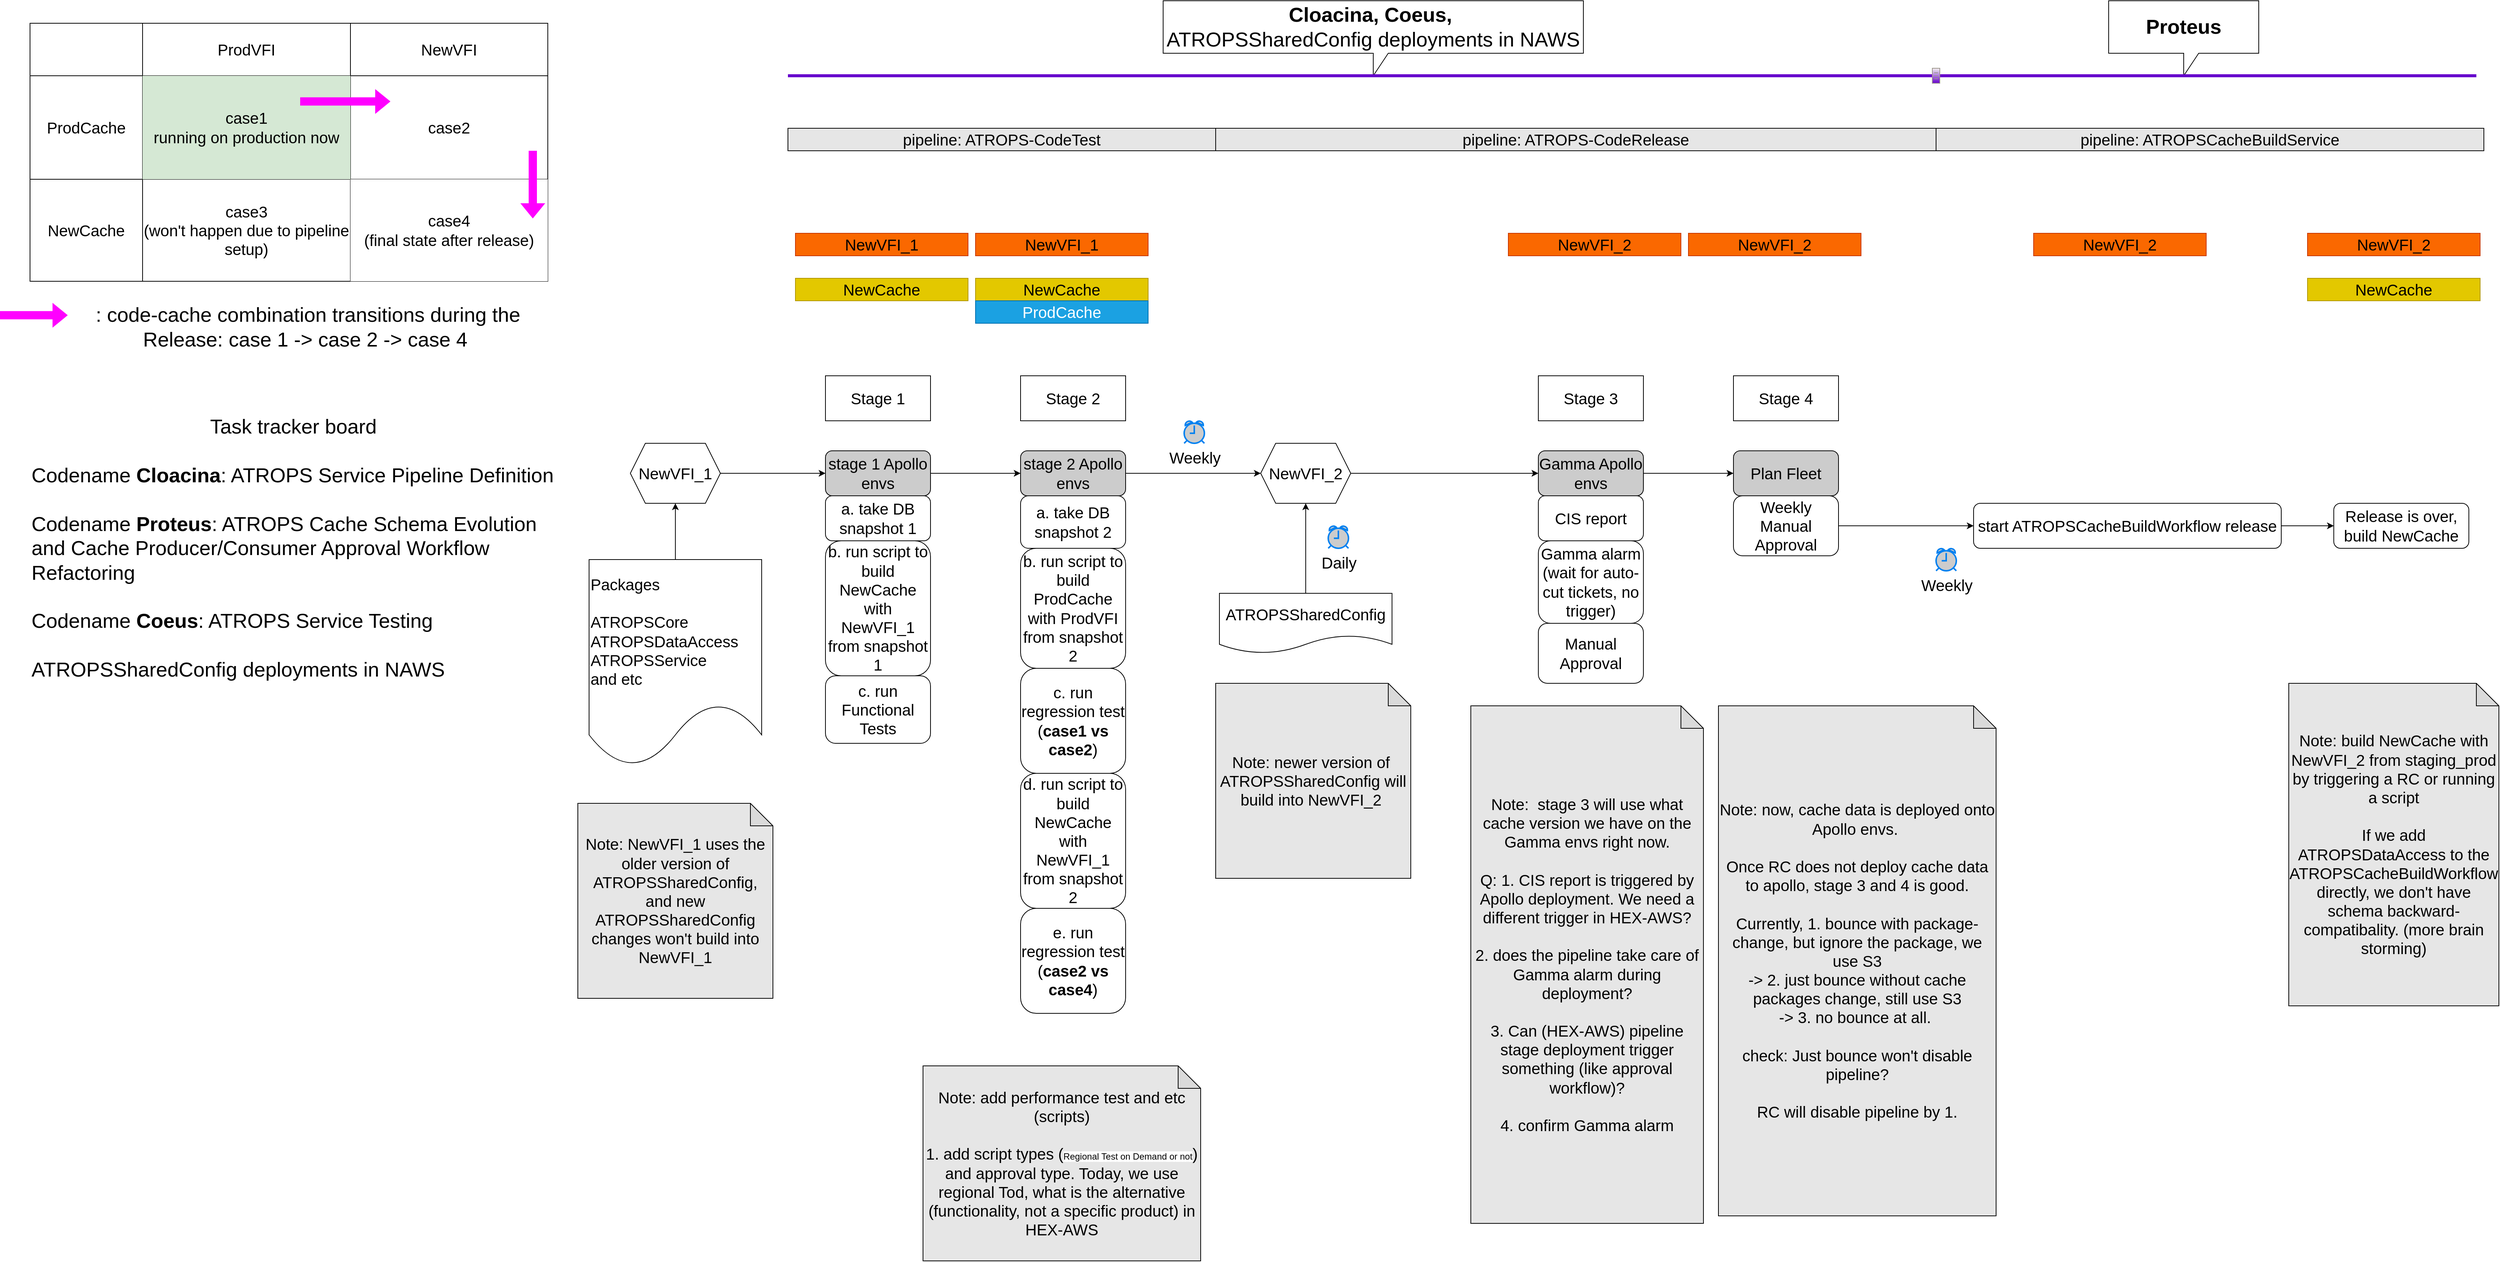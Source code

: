 <mxfile version="15.7.4" type="github">
  <diagram id="9V4gXKh2e1AULSLboZQO" name="Cloacina - Standardization of ATROPSService Pipelines">
    <mxGraphModel dx="3006" dy="3987" grid="1" gridSize="10" guides="1" tooltips="1" connect="1" arrows="1" fold="1" page="1" pageScale="1" pageWidth="850" pageHeight="1100" math="0" shadow="0">
      <root>
        <mxCell id="no3aaxT7zXqI6Jh2efV5-0" />
        <mxCell id="no3aaxT7zXqI6Jh2efV5-1" parent="no3aaxT7zXqI6Jh2efV5-0" />
        <mxCell id="9WPeCQV-4AYHPgkLnWjW-0" value="" style="shape=table;html=1;whiteSpace=wrap;startSize=0;container=1;collapsible=0;childLayout=tableLayout;fontSize=21;" parent="no3aaxT7zXqI6Jh2efV5-1" vertex="1">
          <mxGeometry x="-1140" y="-240" width="690" height="344" as="geometry" />
        </mxCell>
        <mxCell id="9WPeCQV-4AYHPgkLnWjW-1" value="" style="shape=partialRectangle;html=1;whiteSpace=wrap;collapsible=0;dropTarget=0;pointerEvents=0;fillColor=none;top=0;left=0;bottom=0;right=0;points=[[0,0.5],[1,0.5]];portConstraint=eastwest;fontSize=21;" parent="9WPeCQV-4AYHPgkLnWjW-0" vertex="1">
          <mxGeometry width="690" height="70" as="geometry" />
        </mxCell>
        <mxCell id="9WPeCQV-4AYHPgkLnWjW-2" value="" style="shape=partialRectangle;html=1;whiteSpace=wrap;connectable=0;fillColor=none;top=0;left=0;bottom=0;right=0;overflow=hidden;pointerEvents=1;fontSize=21;" parent="9WPeCQV-4AYHPgkLnWjW-1" vertex="1">
          <mxGeometry width="150" height="70" as="geometry">
            <mxRectangle width="150" height="70" as="alternateBounds" />
          </mxGeometry>
        </mxCell>
        <mxCell id="9WPeCQV-4AYHPgkLnWjW-3" value="ProdVFI" style="shape=partialRectangle;html=1;whiteSpace=wrap;connectable=0;fillColor=none;top=0;left=0;bottom=0;right=0;overflow=hidden;pointerEvents=1;fontSize=21;" parent="9WPeCQV-4AYHPgkLnWjW-1" vertex="1">
          <mxGeometry x="150" width="277" height="70" as="geometry">
            <mxRectangle width="277" height="70" as="alternateBounds" />
          </mxGeometry>
        </mxCell>
        <mxCell id="9WPeCQV-4AYHPgkLnWjW-4" value="NewVFI" style="shape=partialRectangle;html=1;whiteSpace=wrap;connectable=0;fillColor=none;top=0;left=0;bottom=0;right=0;overflow=hidden;pointerEvents=1;fontSize=21;" parent="9WPeCQV-4AYHPgkLnWjW-1" vertex="1">
          <mxGeometry x="427" width="263" height="70" as="geometry">
            <mxRectangle width="263" height="70" as="alternateBounds" />
          </mxGeometry>
        </mxCell>
        <mxCell id="9WPeCQV-4AYHPgkLnWjW-5" value="" style="shape=partialRectangle;html=1;whiteSpace=wrap;collapsible=0;dropTarget=0;pointerEvents=0;fillColor=none;top=0;left=0;bottom=0;right=0;points=[[0,0.5],[1,0.5]];portConstraint=eastwest;fontSize=21;" parent="9WPeCQV-4AYHPgkLnWjW-0" vertex="1">
          <mxGeometry y="70" width="690" height="138" as="geometry" />
        </mxCell>
        <mxCell id="9WPeCQV-4AYHPgkLnWjW-6" value="ProdCache" style="shape=partialRectangle;html=1;whiteSpace=wrap;connectable=0;fillColor=none;top=0;left=0;bottom=0;right=0;overflow=hidden;pointerEvents=1;fontSize=21;" parent="9WPeCQV-4AYHPgkLnWjW-5" vertex="1">
          <mxGeometry width="150" height="138" as="geometry">
            <mxRectangle width="150" height="138" as="alternateBounds" />
          </mxGeometry>
        </mxCell>
        <mxCell id="9WPeCQV-4AYHPgkLnWjW-7" value="case1&lt;br style=&quot;font-size: 21px;&quot;&gt;running on production now" style="shape=partialRectangle;html=1;whiteSpace=wrap;connectable=0;fillColor=#d5e8d4;top=0;left=0;bottom=0;right=0;overflow=hidden;pointerEvents=1;fontSize=21;strokeColor=#82b366;" parent="9WPeCQV-4AYHPgkLnWjW-5" vertex="1">
          <mxGeometry x="150" width="277" height="138" as="geometry">
            <mxRectangle width="277" height="138" as="alternateBounds" />
          </mxGeometry>
        </mxCell>
        <mxCell id="9WPeCQV-4AYHPgkLnWjW-8" value="case2" style="shape=partialRectangle;html=1;whiteSpace=wrap;connectable=0;fillColor=none;top=0;left=0;bottom=0;right=0;overflow=hidden;pointerEvents=1;fontSize=21;" parent="9WPeCQV-4AYHPgkLnWjW-5" vertex="1">
          <mxGeometry x="427" width="263" height="138" as="geometry">
            <mxRectangle width="263" height="138" as="alternateBounds" />
          </mxGeometry>
        </mxCell>
        <mxCell id="9WPeCQV-4AYHPgkLnWjW-9" value="" style="shape=partialRectangle;html=1;whiteSpace=wrap;collapsible=0;dropTarget=0;pointerEvents=0;fillColor=none;top=0;left=0;bottom=0;right=0;points=[[0,0.5],[1,0.5]];portConstraint=eastwest;fontSize=21;" parent="9WPeCQV-4AYHPgkLnWjW-0" vertex="1">
          <mxGeometry y="208" width="690" height="136" as="geometry" />
        </mxCell>
        <mxCell id="9WPeCQV-4AYHPgkLnWjW-10" value="NewCache" style="shape=partialRectangle;html=1;whiteSpace=wrap;connectable=0;fillColor=none;top=0;left=0;bottom=0;right=0;overflow=hidden;pointerEvents=1;fontSize=21;" parent="9WPeCQV-4AYHPgkLnWjW-9" vertex="1">
          <mxGeometry width="150" height="136" as="geometry">
            <mxRectangle width="150" height="136" as="alternateBounds" />
          </mxGeometry>
        </mxCell>
        <mxCell id="9WPeCQV-4AYHPgkLnWjW-11" value="case3&lt;br style=&quot;font-size: 21px&quot;&gt;(won&#39;t happen due to pipeline setup)" style="shape=partialRectangle;html=1;whiteSpace=wrap;connectable=0;fillColor=none;top=0;left=0;bottom=0;right=0;overflow=hidden;pointerEvents=1;fontSize=21;" parent="9WPeCQV-4AYHPgkLnWjW-9" vertex="1">
          <mxGeometry x="150" width="277" height="136" as="geometry">
            <mxRectangle width="277" height="136" as="alternateBounds" />
          </mxGeometry>
        </mxCell>
        <mxCell id="9WPeCQV-4AYHPgkLnWjW-12" value="case4&lt;br style=&quot;font-size: 21px&quot;&gt;(final state after release)" style="shape=partialRectangle;html=1;whiteSpace=wrap;connectable=0;top=0;left=0;bottom=0;right=0;overflow=hidden;pointerEvents=1;fontSize=21;" parent="9WPeCQV-4AYHPgkLnWjW-9" vertex="1">
          <mxGeometry x="427" width="263" height="136" as="geometry">
            <mxRectangle width="263" height="136" as="alternateBounds" />
          </mxGeometry>
        </mxCell>
        <mxCell id="zHk_zccn7sM2cKgAnjVr-47" style="edgeStyle=orthogonalEdgeStyle;rounded=0;orthogonalLoop=1;jettySize=auto;html=1;exitX=1;exitY=0.5;exitDx=0;exitDy=0;entryX=0;entryY=0.5;entryDx=0;entryDy=0;fontSize=21;" parent="no3aaxT7zXqI6Jh2efV5-1" source="9WPeCQV-4AYHPgkLnWjW-13" target="DKCCvubMgbT0HmaUvDGG-2" edge="1">
          <mxGeometry relative="1" as="geometry" />
        </mxCell>
        <mxCell id="9WPeCQV-4AYHPgkLnWjW-13" value="stage 1 Apollo envs" style="rounded=1;whiteSpace=wrap;html=1;fontSize=21;fillColor=#CCCCCC;" parent="no3aaxT7zXqI6Jh2efV5-1" vertex="1">
          <mxGeometry x="-80" y="330" width="140" height="60" as="geometry" />
        </mxCell>
        <mxCell id="DKCCvubMgbT0HmaUvDGG-0" value="Stage 1" style="rounded=0;whiteSpace=wrap;html=1;fontSize=21;" parent="no3aaxT7zXqI6Jh2efV5-1" vertex="1">
          <mxGeometry x="-80" y="230" width="140" height="60" as="geometry" />
        </mxCell>
        <mxCell id="DKCCvubMgbT0HmaUvDGG-1" value="Stage 2" style="rounded=0;whiteSpace=wrap;html=1;fontSize=21;" parent="no3aaxT7zXqI6Jh2efV5-1" vertex="1">
          <mxGeometry x="180" y="230" width="140" height="60" as="geometry" />
        </mxCell>
        <mxCell id="zHk_zccn7sM2cKgAnjVr-60" style="edgeStyle=orthogonalEdgeStyle;rounded=0;orthogonalLoop=1;jettySize=auto;html=1;exitX=1;exitY=0.5;exitDx=0;exitDy=0;entryX=0;entryY=0.5;entryDx=0;entryDy=0;fontSize=21;" parent="no3aaxT7zXqI6Jh2efV5-1" source="DKCCvubMgbT0HmaUvDGG-2" target="zHk_zccn7sM2cKgAnjVr-57" edge="1">
          <mxGeometry relative="1" as="geometry" />
        </mxCell>
        <mxCell id="DKCCvubMgbT0HmaUvDGG-2" value="stage 2 Apollo envs" style="rounded=1;whiteSpace=wrap;html=1;fontSize=21;fillColor=#CCCCCC;" parent="no3aaxT7zXqI6Jh2efV5-1" vertex="1">
          <mxGeometry x="180" y="330" width="140" height="60" as="geometry" />
        </mxCell>
        <mxCell id="zHk_zccn7sM2cKgAnjVr-0" value="Stage 3" style="rounded=0;whiteSpace=wrap;html=1;fontSize=21;" parent="no3aaxT7zXqI6Jh2efV5-1" vertex="1">
          <mxGeometry x="870" y="230" width="140" height="60" as="geometry" />
        </mxCell>
        <mxCell id="zHk_zccn7sM2cKgAnjVr-48" style="edgeStyle=orthogonalEdgeStyle;rounded=0;orthogonalLoop=1;jettySize=auto;html=1;exitX=1;exitY=0.5;exitDx=0;exitDy=0;entryX=0;entryY=0.5;entryDx=0;entryDy=0;fontSize=21;" parent="no3aaxT7zXqI6Jh2efV5-1" source="zHk_zccn7sM2cKgAnjVr-1" target="zHk_zccn7sM2cKgAnjVr-3" edge="1">
          <mxGeometry relative="1" as="geometry" />
        </mxCell>
        <mxCell id="zHk_zccn7sM2cKgAnjVr-1" value="Gamma Apollo envs" style="rounded=1;whiteSpace=wrap;html=1;fontSize=21;fillColor=#CCCCCC;" parent="no3aaxT7zXqI6Jh2efV5-1" vertex="1">
          <mxGeometry x="870" y="330" width="140" height="60" as="geometry" />
        </mxCell>
        <mxCell id="zHk_zccn7sM2cKgAnjVr-2" value="Stage 4" style="rounded=0;whiteSpace=wrap;html=1;fontSize=21;" parent="no3aaxT7zXqI6Jh2efV5-1" vertex="1">
          <mxGeometry x="1130" y="230" width="140" height="60" as="geometry" />
        </mxCell>
        <mxCell id="zHk_zccn7sM2cKgAnjVr-3" value="Plan Fleet" style="rounded=1;whiteSpace=wrap;html=1;fontSize=21;fillColor=#CCCCCC;" parent="no3aaxT7zXqI6Jh2efV5-1" vertex="1">
          <mxGeometry x="1130" y="330" width="140" height="60" as="geometry" />
        </mxCell>
        <mxCell id="zHk_zccn7sM2cKgAnjVr-6" value="NewCache" style="rounded=0;whiteSpace=wrap;html=1;fontSize=21;fillColor=#e3c800;fontColor=#000000;strokeColor=#B09500;" parent="no3aaxT7zXqI6Jh2efV5-1" vertex="1">
          <mxGeometry x="-120" y="100" width="230" height="30" as="geometry" />
        </mxCell>
        <mxCell id="zHk_zccn7sM2cKgAnjVr-7" value="NewVFI_1" style="rounded=0;whiteSpace=wrap;html=1;fontSize=21;fillColor=#fa6800;fontColor=#000000;strokeColor=#C73500;" parent="no3aaxT7zXqI6Jh2efV5-1" vertex="1">
          <mxGeometry x="-120" y="40" width="230" height="30" as="geometry" />
        </mxCell>
        <mxCell id="zHk_zccn7sM2cKgAnjVr-18" value="NewCache" style="rounded=0;whiteSpace=wrap;html=1;fontSize=21;fillColor=#e3c800;fontColor=#000000;strokeColor=#B09500;" parent="no3aaxT7zXqI6Jh2efV5-1" vertex="1">
          <mxGeometry x="120" y="100" width="230" height="30" as="geometry" />
        </mxCell>
        <mxCell id="zHk_zccn7sM2cKgAnjVr-19" value="NewVFI_1" style="rounded=0;whiteSpace=wrap;html=1;fontSize=21;fillColor=#fa6800;fontColor=#000000;strokeColor=#C73500;" parent="no3aaxT7zXqI6Jh2efV5-1" vertex="1">
          <mxGeometry x="120" y="40" width="230" height="30" as="geometry" />
        </mxCell>
        <mxCell id="zHk_zccn7sM2cKgAnjVr-20" value="ProdCache" style="rounded=0;whiteSpace=wrap;html=1;fontSize=21;fillColor=#1ba1e2;fontColor=#ffffff;strokeColor=#006EAF;" parent="no3aaxT7zXqI6Jh2efV5-1" vertex="1">
          <mxGeometry x="120" y="130" width="230" height="30" as="geometry" />
        </mxCell>
        <mxCell id="zHk_zccn7sM2cKgAnjVr-23" value="NewVFI_2" style="rounded=0;whiteSpace=wrap;html=1;fontSize=21;fillColor=#fa6800;fontColor=#000000;strokeColor=#C73500;" parent="no3aaxT7zXqI6Jh2efV5-1" vertex="1">
          <mxGeometry x="830" y="40" width="230" height="30" as="geometry" />
        </mxCell>
        <mxCell id="zHk_zccn7sM2cKgAnjVr-27" value="NewVFI_2" style="rounded=0;whiteSpace=wrap;html=1;fontSize=21;fillColor=#fa6800;fontColor=#000000;strokeColor=#C73500;" parent="no3aaxT7zXqI6Jh2efV5-1" vertex="1">
          <mxGeometry x="1070" y="40" width="230" height="30" as="geometry" />
        </mxCell>
        <mxCell id="zHk_zccn7sM2cKgAnjVr-29" value="CIS report" style="rounded=1;whiteSpace=wrap;html=1;fontSize=21;" parent="no3aaxT7zXqI6Jh2efV5-1" vertex="1">
          <mxGeometry x="870" y="390" width="140" height="60" as="geometry" />
        </mxCell>
        <mxCell id="zHk_zccn7sM2cKgAnjVr-30" value="c. run Functional Tests" style="rounded=1;whiteSpace=wrap;html=1;fontSize=21;align=center;" parent="no3aaxT7zXqI6Jh2efV5-1" vertex="1">
          <mxGeometry x="-80" y="630" width="140" height="90" as="geometry" />
        </mxCell>
        <mxCell id="zHk_zccn7sM2cKgAnjVr-31" value="a. take DB snapshot 2" style="rounded=1;whiteSpace=wrap;html=1;fontSize=21;" parent="no3aaxT7zXqI6Jh2efV5-1" vertex="1">
          <mxGeometry x="180" y="390" width="140" height="70" as="geometry" />
        </mxCell>
        <mxCell id="zHk_zccn7sM2cKgAnjVr-34" value="Gamma alarm (wait for auto-cut tickets, no trigger)" style="rounded=1;whiteSpace=wrap;html=1;fontSize=21;" parent="no3aaxT7zXqI6Jh2efV5-1" vertex="1">
          <mxGeometry x="870" y="450" width="140" height="110" as="geometry" />
        </mxCell>
        <mxCell id="zHk_zccn7sM2cKgAnjVr-46" style="edgeStyle=orthogonalEdgeStyle;rounded=0;orthogonalLoop=1;jettySize=auto;html=1;exitX=1;exitY=0.5;exitDx=0;exitDy=0;entryX=0;entryY=0.5;entryDx=0;entryDy=0;fontSize=21;" parent="no3aaxT7zXqI6Jh2efV5-1" source="zHk_zccn7sM2cKgAnjVr-36" target="zHk_zccn7sM2cKgAnjVr-45" edge="1">
          <mxGeometry relative="1" as="geometry" />
        </mxCell>
        <mxCell id="zHk_zccn7sM2cKgAnjVr-36" value="start ATROPSCacheBuildWorkflow release" style="rounded=1;whiteSpace=wrap;html=1;fontSize=21;" parent="no3aaxT7zXqI6Jh2efV5-1" vertex="1">
          <mxGeometry x="1450" y="400" width="410" height="60" as="geometry" />
        </mxCell>
        <mxCell id="zHk_zccn7sM2cKgAnjVr-42" value="NewCache" style="rounded=0;whiteSpace=wrap;html=1;fontSize=21;fillColor=#e3c800;fontColor=#000000;strokeColor=#B09500;" parent="no3aaxT7zXqI6Jh2efV5-1" vertex="1">
          <mxGeometry x="1895" y="100" width="230" height="30" as="geometry" />
        </mxCell>
        <mxCell id="zHk_zccn7sM2cKgAnjVr-43" value="NewVFI_2" style="rounded=0;whiteSpace=wrap;html=1;fontSize=21;fillColor=#fa6800;fontColor=#000000;strokeColor=#C73500;" parent="no3aaxT7zXqI6Jh2efV5-1" vertex="1">
          <mxGeometry x="1895" y="40" width="230" height="30" as="geometry" />
        </mxCell>
        <mxCell id="zHk_zccn7sM2cKgAnjVr-45" value="Release is over, build NewCache" style="rounded=1;whiteSpace=wrap;html=1;fontSize=21;" parent="no3aaxT7zXqI6Jh2efV5-1" vertex="1">
          <mxGeometry x="1930" y="400" width="180" height="60" as="geometry" />
        </mxCell>
        <mxCell id="zHk_zccn7sM2cKgAnjVr-54" value="NewVFI_2" style="rounded=0;whiteSpace=wrap;html=1;fontSize=21;fillColor=#fa6800;fontColor=#000000;strokeColor=#C73500;" parent="no3aaxT7zXqI6Jh2efV5-1" vertex="1">
          <mxGeometry x="1530" y="40" width="230" height="30" as="geometry" />
        </mxCell>
        <mxCell id="zHk_zccn7sM2cKgAnjVr-61" style="edgeStyle=orthogonalEdgeStyle;rounded=0;orthogonalLoop=1;jettySize=auto;html=1;exitX=0.5;exitY=0;exitDx=0;exitDy=0;entryX=0.5;entryY=1;entryDx=0;entryDy=0;fontSize=21;" parent="no3aaxT7zXqI6Jh2efV5-1" source="zHk_zccn7sM2cKgAnjVr-56" target="zHk_zccn7sM2cKgAnjVr-57" edge="1">
          <mxGeometry relative="1" as="geometry" />
        </mxCell>
        <mxCell id="zHk_zccn7sM2cKgAnjVr-56" value="ATROPSSharedConfig" style="shape=document;whiteSpace=wrap;html=1;boundedLbl=1;fontSize=21;" parent="no3aaxT7zXqI6Jh2efV5-1" vertex="1">
          <mxGeometry x="445" y="520" width="230" height="80" as="geometry" />
        </mxCell>
        <mxCell id="zHk_zccn7sM2cKgAnjVr-62" style="edgeStyle=orthogonalEdgeStyle;rounded=0;orthogonalLoop=1;jettySize=auto;html=1;exitX=1;exitY=0.5;exitDx=0;exitDy=0;entryX=0;entryY=0.5;entryDx=0;entryDy=0;fontSize=21;" parent="no3aaxT7zXqI6Jh2efV5-1" source="zHk_zccn7sM2cKgAnjVr-57" target="zHk_zccn7sM2cKgAnjVr-1" edge="1">
          <mxGeometry relative="1" as="geometry" />
        </mxCell>
        <mxCell id="zHk_zccn7sM2cKgAnjVr-57" value="NewVFI_2" style="shape=hexagon;perimeter=hexagonPerimeter2;whiteSpace=wrap;html=1;fixedSize=1;fontSize=21;" parent="no3aaxT7zXqI6Jh2efV5-1" vertex="1">
          <mxGeometry x="500" y="320" width="120" height="80" as="geometry" />
        </mxCell>
        <mxCell id="zHk_zccn7sM2cKgAnjVr-59" style="edgeStyle=orthogonalEdgeStyle;rounded=0;orthogonalLoop=1;jettySize=auto;html=1;exitX=1;exitY=0.5;exitDx=0;exitDy=0;fontSize=21;" parent="no3aaxT7zXqI6Jh2efV5-1" source="zHk_zccn7sM2cKgAnjVr-58" target="9WPeCQV-4AYHPgkLnWjW-13" edge="1">
          <mxGeometry relative="1" as="geometry" />
        </mxCell>
        <mxCell id="zHk_zccn7sM2cKgAnjVr-58" value="NewVFI_1" style="shape=hexagon;perimeter=hexagonPerimeter2;whiteSpace=wrap;html=1;fixedSize=1;fontSize=21;" parent="no3aaxT7zXqI6Jh2efV5-1" vertex="1">
          <mxGeometry x="-340" y="320" width="120" height="80" as="geometry" />
        </mxCell>
        <mxCell id="zHk_zccn7sM2cKgAnjVr-63" value="Weekly" style="html=1;verticalLabelPosition=bottom;align=center;labelBackgroundColor=#ffffff;verticalAlign=top;strokeWidth=2;strokeColor=#0080F0;shadow=0;dashed=0;shape=mxgraph.ios7.icons.alarm_clock;fontSize=21;fillColor=#CCCCCC;" parent="no3aaxT7zXqI6Jh2efV5-1" vertex="1">
          <mxGeometry x="398" y="290" width="27" height="30" as="geometry" />
        </mxCell>
        <mxCell id="zHk_zccn7sM2cKgAnjVr-67" value="Daily" style="html=1;verticalLabelPosition=bottom;align=center;labelBackgroundColor=#ffffff;verticalAlign=top;strokeWidth=2;strokeColor=#0080F0;shadow=0;dashed=0;shape=mxgraph.ios7.icons.alarm_clock;fontSize=21;fillColor=#CCCCCC;" parent="no3aaxT7zXqI6Jh2efV5-1" vertex="1">
          <mxGeometry x="590" y="430" width="27" height="30" as="geometry" />
        </mxCell>
        <mxCell id="zHk_zccn7sM2cKgAnjVr-69" style="edgeStyle=orthogonalEdgeStyle;rounded=0;orthogonalLoop=1;jettySize=auto;html=1;exitX=1;exitY=0.5;exitDx=0;exitDy=0;fontSize=21;" parent="no3aaxT7zXqI6Jh2efV5-1" source="zHk_zccn7sM2cKgAnjVr-68" target="zHk_zccn7sM2cKgAnjVr-36" edge="1">
          <mxGeometry relative="1" as="geometry" />
        </mxCell>
        <mxCell id="zHk_zccn7sM2cKgAnjVr-68" value="Weekly Manual Approval" style="rounded=1;whiteSpace=wrap;html=1;fontSize=21;" parent="no3aaxT7zXqI6Jh2efV5-1" vertex="1">
          <mxGeometry x="1130" y="390" width="140" height="80" as="geometry" />
        </mxCell>
        <mxCell id="zHk_zccn7sM2cKgAnjVr-70" value="pipeline: ATROPS-CodeTest" style="rounded=0;whiteSpace=wrap;html=1;fontSize=21;fillColor=#E6E6E6;" parent="no3aaxT7zXqI6Jh2efV5-1" vertex="1">
          <mxGeometry x="-130" y="-100" width="570" height="30" as="geometry" />
        </mxCell>
        <mxCell id="zHk_zccn7sM2cKgAnjVr-71" value="pipeline: ATROPS-CodeRelease" style="rounded=0;whiteSpace=wrap;html=1;fontSize=21;fillColor=#E6E6E6;" parent="no3aaxT7zXqI6Jh2efV5-1" vertex="1">
          <mxGeometry x="440" y="-100" width="960" height="30" as="geometry" />
        </mxCell>
        <mxCell id="zHk_zccn7sM2cKgAnjVr-72" value="pipeline: ATROPSCacheBuildService" style="rounded=0;whiteSpace=wrap;html=1;fontSize=21;fillColor=#E6E6E6;" parent="no3aaxT7zXqI6Jh2efV5-1" vertex="1">
          <mxGeometry x="1400" y="-100" width="730" height="30" as="geometry" />
        </mxCell>
        <mxCell id="zHk_zccn7sM2cKgAnjVr-73" value="Note: build NewCache with NewVFI_2 from staging_prod by triggering a RC or running a script&lt;br&gt;&lt;br&gt;If we add ATROPSDataAccess to the ATROPSCacheBuildWorkflow directly, we don&#39;t have schema backward-compatibality. (more brain storming)" style="shape=note;whiteSpace=wrap;html=1;backgroundOutline=1;darkOpacity=0.05;fontSize=21;fillColor=#E6E6E6;" parent="no3aaxT7zXqI6Jh2efV5-1" vertex="1">
          <mxGeometry x="1870" y="640" width="280" height="430" as="geometry" />
        </mxCell>
        <mxCell id="zHk_zccn7sM2cKgAnjVr-75" value="Weekly" style="html=1;verticalLabelPosition=bottom;align=center;labelBackgroundColor=#ffffff;verticalAlign=top;strokeWidth=2;strokeColor=#0080F0;shadow=0;dashed=0;shape=mxgraph.ios7.icons.alarm_clock;fontSize=21;fillColor=#CCCCCC;" parent="no3aaxT7zXqI6Jh2efV5-1" vertex="1">
          <mxGeometry x="1400" y="460" width="27" height="30" as="geometry" />
        </mxCell>
        <mxCell id="cSwmM36AZzLo9rZCygAP-0" value="&lt;div style=&quot;text-align: center&quot;&gt;&lt;span&gt;Task tracker board&lt;/span&gt;&lt;/div&gt;&lt;div style=&quot;text-align: center&quot;&gt;&lt;br&gt;&lt;/div&gt;Codename&amp;nbsp;&lt;b style=&quot;font-size: 27px&quot;&gt;Cloacina&lt;/b&gt;: ATROPS Service Pipeline Definition&lt;br style=&quot;font-size: 27px&quot;&gt;&lt;br style=&quot;font-size: 27px&quot;&gt;Codename &lt;b style=&quot;font-size: 27px&quot;&gt;Proteus&lt;/b&gt;: ATROPS Cache Schema Evolution and Cache Producer/Consumer Approval Workflow Refactoring&lt;br style=&quot;font-size: 27px&quot;&gt;&lt;br style=&quot;font-size: 27px&quot;&gt;Codename &lt;b style=&quot;font-size: 27px&quot;&gt;Coeus&lt;/b&gt;: ATROPS Service Testing&lt;br&gt;&lt;br&gt;ATROPSSharedConfig deployments in NAWS" style="text;html=1;strokeColor=none;fillColor=none;align=left;verticalAlign=middle;whiteSpace=wrap;rounded=0;fontSize=27;" parent="no3aaxT7zXqI6Jh2efV5-1" vertex="1">
          <mxGeometry x="-1140" y="260" width="700" height="400" as="geometry" />
        </mxCell>
        <mxCell id="cSwmM36AZzLo9rZCygAP-1" value="&lt;b&gt;Cloacina,&amp;nbsp;&lt;/b&gt;&lt;b style=&quot;text-align: left&quot;&gt;Coeus,&amp;nbsp;&lt;/b&gt;&lt;b&gt;&lt;br&gt;&lt;/b&gt;&lt;span style=&quot;text-align: left&quot;&gt;ATROPSSharedConfig deployments in NAWS&lt;/span&gt;" style="shape=callout;whiteSpace=wrap;html=1;perimeter=calloutPerimeter;fontSize=27;align=center;" parent="no3aaxT7zXqI6Jh2efV5-1" vertex="1">
          <mxGeometry x="370" y="-270" width="560" height="100" as="geometry" />
        </mxCell>
        <mxCell id="cSwmM36AZzLo9rZCygAP-2" value="&lt;b style=&quot;text-align: left&quot;&gt;Proteus&lt;/b&gt;" style="shape=callout;whiteSpace=wrap;html=1;perimeter=calloutPerimeter;fontSize=27;align=center;" parent="no3aaxT7zXqI6Jh2efV5-1" vertex="1">
          <mxGeometry x="1630" y="-270" width="200" height="100" as="geometry" />
        </mxCell>
        <mxCell id="cSwmM36AZzLo9rZCygAP-7" value="" style="html=1;shadow=0;dashed=0;shape=mxgraph.bootstrap.rangeInput;dx=0.68;strokeColor=#9D968E;fillColor=#6600CC;fontColor=#777777;whiteSpace=wrap;align=left;verticalAlign=bottom;fontStyle=0;fontSize=14;labelPosition=center;verticalLabelPosition=top;gradientColor=#F4F2EF;gradientDirection=north;rangeStyle=rect;handleStyle=rect;" parent="no3aaxT7zXqI6Jh2efV5-1" vertex="1">
          <mxGeometry x="-130" y="-180" width="2250" height="20" as="geometry" />
        </mxCell>
        <mxCell id="cSwmM36AZzLo9rZCygAP-10" style="edgeStyle=orthogonalEdgeStyle;rounded=0;orthogonalLoop=1;jettySize=auto;html=1;exitX=0.5;exitY=0;exitDx=0;exitDy=0;entryX=0.5;entryY=1;entryDx=0;entryDy=0;fontSize=27;" parent="no3aaxT7zXqI6Jh2efV5-1" source="cSwmM36AZzLo9rZCygAP-9" target="zHk_zccn7sM2cKgAnjVr-58" edge="1">
          <mxGeometry relative="1" as="geometry" />
        </mxCell>
        <mxCell id="cSwmM36AZzLo9rZCygAP-9" value="&lt;div&gt;&lt;span&gt;Packages&lt;/span&gt;&lt;/div&gt;&lt;br&gt;ATROPSCore ATROPSDataAccess ATROPSService&lt;br&gt;and etc" style="shape=document;whiteSpace=wrap;html=1;boundedLbl=1;fontSize=21;align=left;" parent="no3aaxT7zXqI6Jh2efV5-1" vertex="1">
          <mxGeometry x="-395" y="475" width="230" height="275" as="geometry" />
        </mxCell>
        <mxCell id="cSwmM36AZzLo9rZCygAP-20" value="Note: NewVFI_1 uses the older version of ATROPSSharedConfig, and new ATROPSSharedConfig changes won&#39;t build into NewVFI_1" style="shape=note;whiteSpace=wrap;html=1;backgroundOutline=1;darkOpacity=0.05;fontSize=21;fillColor=#E6E6E6;" parent="no3aaxT7zXqI6Jh2efV5-1" vertex="1">
          <mxGeometry x="-410" y="800" width="260" height="260" as="geometry" />
        </mxCell>
        <mxCell id="cSwmM36AZzLo9rZCygAP-21" value="Note: newer version of&amp;nbsp; ATROPSSharedConfig will build into NewVFI_2&amp;nbsp;" style="shape=note;whiteSpace=wrap;html=1;backgroundOutline=1;darkOpacity=0.05;fontSize=21;fillColor=#E6E6E6;" parent="no3aaxT7zXqI6Jh2efV5-1" vertex="1">
          <mxGeometry x="440" y="640" width="260" height="260" as="geometry" />
        </mxCell>
        <mxCell id="cSwmM36AZzLo9rZCygAP-22" value=": code-cache combination transitions during the &lt;br&gt;Release: case 1 -&amp;gt; case 2 -&amp;gt; case 4&amp;nbsp;" style="text;html=1;align=center;verticalAlign=middle;resizable=0;points=[];autosize=1;strokeColor=none;fillColor=none;fontSize=27;" parent="no3aaxT7zXqI6Jh2efV5-1" vertex="1">
          <mxGeometry x="-1060" y="130" width="580" height="70" as="geometry" />
        </mxCell>
        <mxCell id="cSwmM36AZzLo9rZCygAP-23" value="a. take DB snapshot 1" style="rounded=1;whiteSpace=wrap;html=1;fontSize=21;align=center;" parent="no3aaxT7zXqI6Jh2efV5-1" vertex="1">
          <mxGeometry x="-80" y="390" width="140" height="60" as="geometry" />
        </mxCell>
        <mxCell id="cSwmM36AZzLo9rZCygAP-24" value="b. run script to build NewCache with NewVFI_1 from snapshot 1" style="rounded=1;whiteSpace=wrap;html=1;fontSize=21;align=center;" parent="no3aaxT7zXqI6Jh2efV5-1" vertex="1">
          <mxGeometry x="-80" y="450" width="140" height="180" as="geometry" />
        </mxCell>
        <mxCell id="cSwmM36AZzLo9rZCygAP-27" value="b. run script to build ProdCache with ProdVFI from snapshot 2" style="rounded=1;whiteSpace=wrap;html=1;fontSize=21;" parent="no3aaxT7zXqI6Jh2efV5-1" vertex="1">
          <mxGeometry x="180" y="460" width="140" height="160" as="geometry" />
        </mxCell>
        <mxCell id="cSwmM36AZzLo9rZCygAP-28" value="" style="shape=flexArrow;endArrow=classic;html=1;rounded=0;fontSize=27;strokeColor=#FF00FF;fillColor=#FF00FF;" parent="no3aaxT7zXqI6Jh2efV5-1" edge="1">
          <mxGeometry width="50" height="50" relative="1" as="geometry">
            <mxPoint x="-780" y="-135.71" as="sourcePoint" />
            <mxPoint x="-660" y="-135.71" as="targetPoint" />
          </mxGeometry>
        </mxCell>
        <mxCell id="cSwmM36AZzLo9rZCygAP-29" value="" style="shape=flexArrow;endArrow=classic;html=1;rounded=0;fontSize=27;strokeColor=#FF00FF;fillColor=#FF00FF;" parent="no3aaxT7zXqI6Jh2efV5-1" edge="1">
          <mxGeometry width="50" height="50" relative="1" as="geometry">
            <mxPoint x="-1180" y="149.29" as="sourcePoint" />
            <mxPoint x="-1090" y="149.29" as="targetPoint" />
          </mxGeometry>
        </mxCell>
        <mxCell id="cSwmM36AZzLo9rZCygAP-43" value="c. run regression test (&lt;b&gt;case1 vs case2&lt;/b&gt;)" style="rounded=1;whiteSpace=wrap;html=1;fontSize=21;" parent="no3aaxT7zXqI6Jh2efV5-1" vertex="1">
          <mxGeometry x="180" y="620" width="140" height="140" as="geometry" />
        </mxCell>
        <mxCell id="cSwmM36AZzLo9rZCygAP-44" value="d. run script to build NewCache with NewVFI_1 from snapshot 2" style="rounded=1;whiteSpace=wrap;html=1;fontSize=21;" parent="no3aaxT7zXqI6Jh2efV5-1" vertex="1">
          <mxGeometry x="180" y="760" width="140" height="180" as="geometry" />
        </mxCell>
        <mxCell id="cSwmM36AZzLo9rZCygAP-45" value="e. run regression test (&lt;b&gt;case2 vs case4&lt;/b&gt;)" style="rounded=1;whiteSpace=wrap;html=1;fontSize=21;" parent="no3aaxT7zXqI6Jh2efV5-1" vertex="1">
          <mxGeometry x="180" y="940" width="140" height="140" as="geometry" />
        </mxCell>
        <mxCell id="cSwmM36AZzLo9rZCygAP-46" value="Note:&amp;nbsp; stage 3 will use what cache version we have on the Gamma envs right now.&lt;br&gt;&lt;br&gt;Q: 1. CIS report is triggered by Apollo deployment. We need a different trigger in HEX-AWS?&lt;br&gt;&lt;br&gt;2. does the pipeline take care of Gamma alarm during deployment?&lt;br&gt;&lt;br&gt;3. Can (HEX-AWS) pipeline stage deployment trigger something (like approval workflow)?&lt;br&gt;&lt;br&gt;4. confirm Gamma alarm" style="shape=note;whiteSpace=wrap;html=1;backgroundOutline=1;darkOpacity=0.05;fontSize=21;fillColor=#E6E6E6;" parent="no3aaxT7zXqI6Jh2efV5-1" vertex="1">
          <mxGeometry x="780" y="670" width="310" height="690" as="geometry" />
        </mxCell>
        <mxCell id="cSwmM36AZzLo9rZCygAP-47" value="" style="shape=flexArrow;endArrow=classic;html=1;rounded=0;fontSize=27;strokeColor=#FF00FF;fillColor=#FF00FF;" parent="no3aaxT7zXqI6Jh2efV5-1" edge="1">
          <mxGeometry width="50" height="50" relative="1" as="geometry">
            <mxPoint x="-470" y="-70" as="sourcePoint" />
            <mxPoint x="-470" y="20" as="targetPoint" />
          </mxGeometry>
        </mxCell>
        <mxCell id="5WwodNjMv_3vcbmUonWH-0" value="Manual Approval" style="rounded=1;whiteSpace=wrap;html=1;fontSize=21;" parent="no3aaxT7zXqI6Jh2efV5-1" vertex="1">
          <mxGeometry x="870" y="560" width="140" height="80" as="geometry" />
        </mxCell>
        <mxCell id="5WwodNjMv_3vcbmUonWH-2" value="Note: add performance test and etc (scripts)&lt;br&gt;&lt;br&gt;1. add script types (&lt;span style=&quot;font-family: &amp;#34;helvetica&amp;#34; , &amp;#34;arial&amp;#34; , sans-serif ; font-size: 12px ; text-align: left ; background-color: rgb(255 , 255 , 255)&quot;&gt;Regional Test on Demand or not&lt;/span&gt;) and approval type. Today, we use regional Tod, what is the alternative (functionality, not a specific product) in HEX-AWS" style="shape=note;whiteSpace=wrap;html=1;backgroundOutline=1;darkOpacity=0.05;fontSize=21;fillColor=#E6E6E6;" parent="no3aaxT7zXqI6Jh2efV5-1" vertex="1">
          <mxGeometry x="50" y="1150" width="370" height="260" as="geometry" />
        </mxCell>
        <mxCell id="5WwodNjMv_3vcbmUonWH-3" value="Note: now, cache data is deployed onto Apollo envs.&amp;nbsp;&lt;br&gt;&lt;br&gt;Once RC does not deploy cache data to apollo, stage 3 and 4 is good.&lt;br&gt;&lt;br&gt;Currently, 1. bounce with package-change, but ignore the package, we use S3 &lt;br&gt;-&amp;gt; 2. just bounce without cache packages change, still use S3 &lt;br&gt;-&amp;gt; 3. no bounce at all.&amp;nbsp;&lt;br&gt;&amp;nbsp;&lt;br&gt;check: Just bounce won&#39;t disable pipeline?&lt;br&gt;&lt;br&gt;RC will disable pipeline by 1." style="shape=note;whiteSpace=wrap;html=1;backgroundOutline=1;darkOpacity=0.05;fontSize=21;fillColor=#E6E6E6;" parent="no3aaxT7zXqI6Jh2efV5-1" vertex="1">
          <mxGeometry x="1110" y="670" width="370" height="680" as="geometry" />
        </mxCell>
      </root>
    </mxGraphModel>
  </diagram>
</mxfile>
